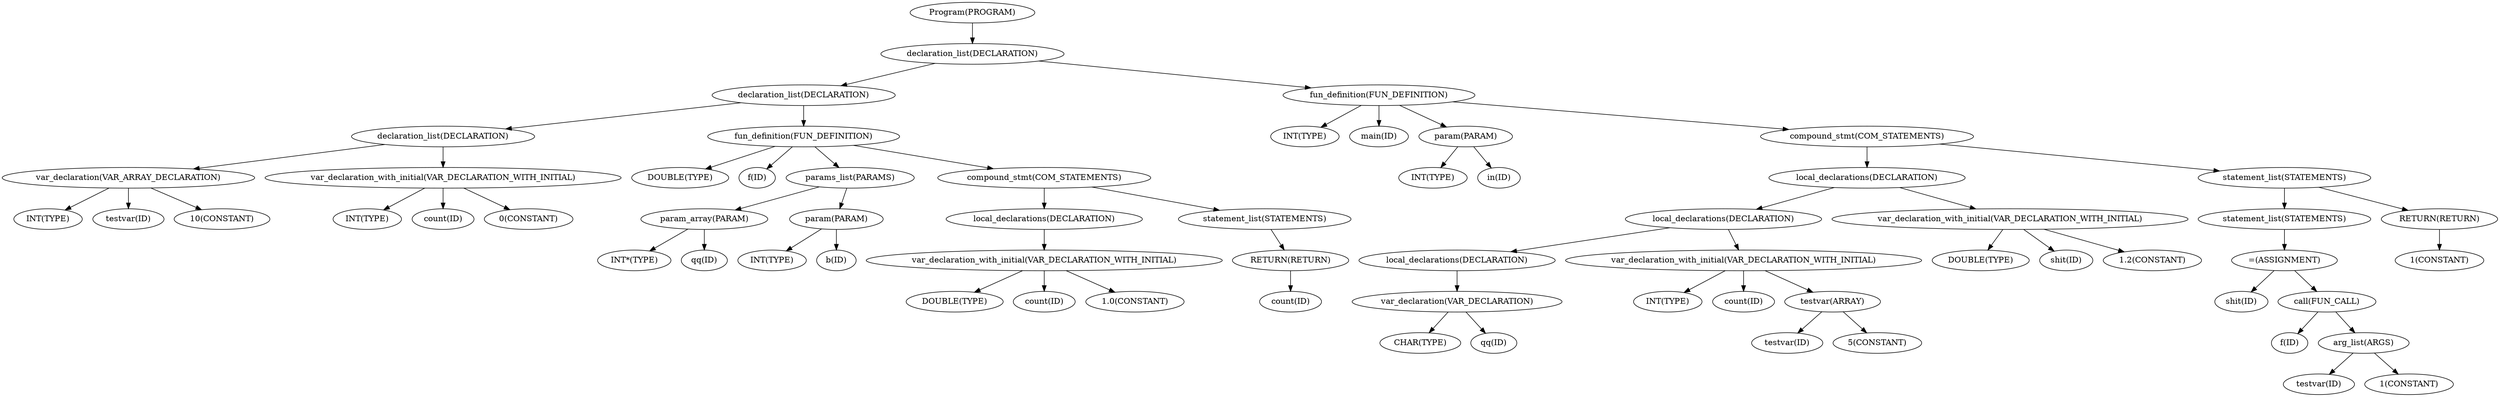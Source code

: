 digraph AST {
	node0 [label="Program(PROGRAM)"];
	node1 [label="declaration_list(DECLARATION)"];
	node0 -> node1;
	node2 [label="declaration_list(DECLARATION)"];
	node1 -> node2;
	node3 [label="declaration_list(DECLARATION)"];
	node2 -> node3;
	node4 [label="var_declaration(VAR_ARRAY_DECLARATION)"];
	node3 -> node4;
	node5 [label="INT(TYPE)"];
	node4 -> node5;
	node6 [label="testvar(ID)"];
	node4 -> node6;
	node7 [label="10(CONSTANT)"];
	node4 -> node7;
	node8 [label="var_declaration_with_initial(VAR_DECLARATION_WITH_INITIAL)"];
	node3 -> node8;
	node9 [label="INT(TYPE)"];
	node8 -> node9;
	node10 [label="count(ID)"];
	node8 -> node10;
	node11 [label="0(CONSTANT)"];
	node8 -> node11;
	node12 [label="fun_definition(FUN_DEFINITION)"];
	node2 -> node12;
	node13 [label="DOUBLE(TYPE)"];
	node12 -> node13;
	node14 [label="f(ID)"];
	node12 -> node14;
	node15 [label="params_list(PARAMS)"];
	node12 -> node15;
	node16 [label="param_array(PARAM)"];
	node15 -> node16;
	node17 [label="INT*(TYPE)"];
	node16 -> node17;
	node18 [label="qq(ID)"];
	node16 -> node18;
	node19 [label="param(PARAM)"];
	node15 -> node19;
	node20 [label="INT(TYPE)"];
	node19 -> node20;
	node21 [label="b(ID)"];
	node19 -> node21;
	node22 [label="compound_stmt(COM_STATEMENTS)"];
	node12 -> node22;
	node23 [label="local_declarations(DECLARATION)"];
	node22 -> node23;
	node24 [label="var_declaration_with_initial(VAR_DECLARATION_WITH_INITIAL)"];
	node23 -> node24;
	node25 [label="DOUBLE(TYPE)"];
	node24 -> node25;
	node26 [label="count(ID)"];
	node24 -> node26;
	node27 [label="1.0(CONSTANT)"];
	node24 -> node27;
	node28 [label="statement_list(STATEMENTS)"];
	node22 -> node28;
	node29 [label="RETURN(RETURN)"];
	node28 -> node29;
	node30 [label="count(ID)"];
	node29 -> node30;
	node31 [label="fun_definition(FUN_DEFINITION)"];
	node1 -> node31;
	node32 [label="INT(TYPE)"];
	node31 -> node32;
	node33 [label="main(ID)"];
	node31 -> node33;
	node34 [label="param(PARAM)"];
	node31 -> node34;
	node35 [label="INT(TYPE)"];
	node34 -> node35;
	node36 [label="in(ID)"];
	node34 -> node36;
	node37 [label="compound_stmt(COM_STATEMENTS)"];
	node31 -> node37;
	node38 [label="local_declarations(DECLARATION)"];
	node37 -> node38;
	node39 [label="local_declarations(DECLARATION)"];
	node38 -> node39;
	node40 [label="local_declarations(DECLARATION)"];
	node39 -> node40;
	node41 [label="var_declaration(VAR_DECLARATION)"];
	node40 -> node41;
	node42 [label="CHAR(TYPE)"];
	node41 -> node42;
	node43 [label="qq(ID)"];
	node41 -> node43;
	node44 [label="var_declaration_with_initial(VAR_DECLARATION_WITH_INITIAL)"];
	node39 -> node44;
	node45 [label="INT(TYPE)"];
	node44 -> node45;
	node46 [label="count(ID)"];
	node44 -> node46;
	node47 [label="testvar(ARRAY)"];
	node44 -> node47;
	node48 [label="testvar(ID)"];
	node47 -> node48;
	node49 [label="5(CONSTANT)"];
	node47 -> node49;
	node50 [label="var_declaration_with_initial(VAR_DECLARATION_WITH_INITIAL)"];
	node38 -> node50;
	node51 [label="DOUBLE(TYPE)"];
	node50 -> node51;
	node52 [label="shit(ID)"];
	node50 -> node52;
	node53 [label="1.2(CONSTANT)"];
	node50 -> node53;
	node54 [label="statement_list(STATEMENTS)"];
	node37 -> node54;
	node55 [label="statement_list(STATEMENTS)"];
	node54 -> node55;
	node56 [label="=(ASSIGNMENT)"];
	node55 -> node56;
	node57 [label="shit(ID)"];
	node56 -> node57;
	node58 [label="call(FUN_CALL)"];
	node56 -> node58;
	node59 [label="f(ID)"];
	node58 -> node59;
	node60 [label="arg_list(ARGS)"];
	node58 -> node60;
	node61 [label="testvar(ID)"];
	node60 -> node61;
	node62 [label="1(CONSTANT)"];
	node60 -> node62;
	node63 [label="RETURN(RETURN)"];
	node54 -> node63;
	node64 [label="1(CONSTANT)"];
	node63 -> node64;
}
